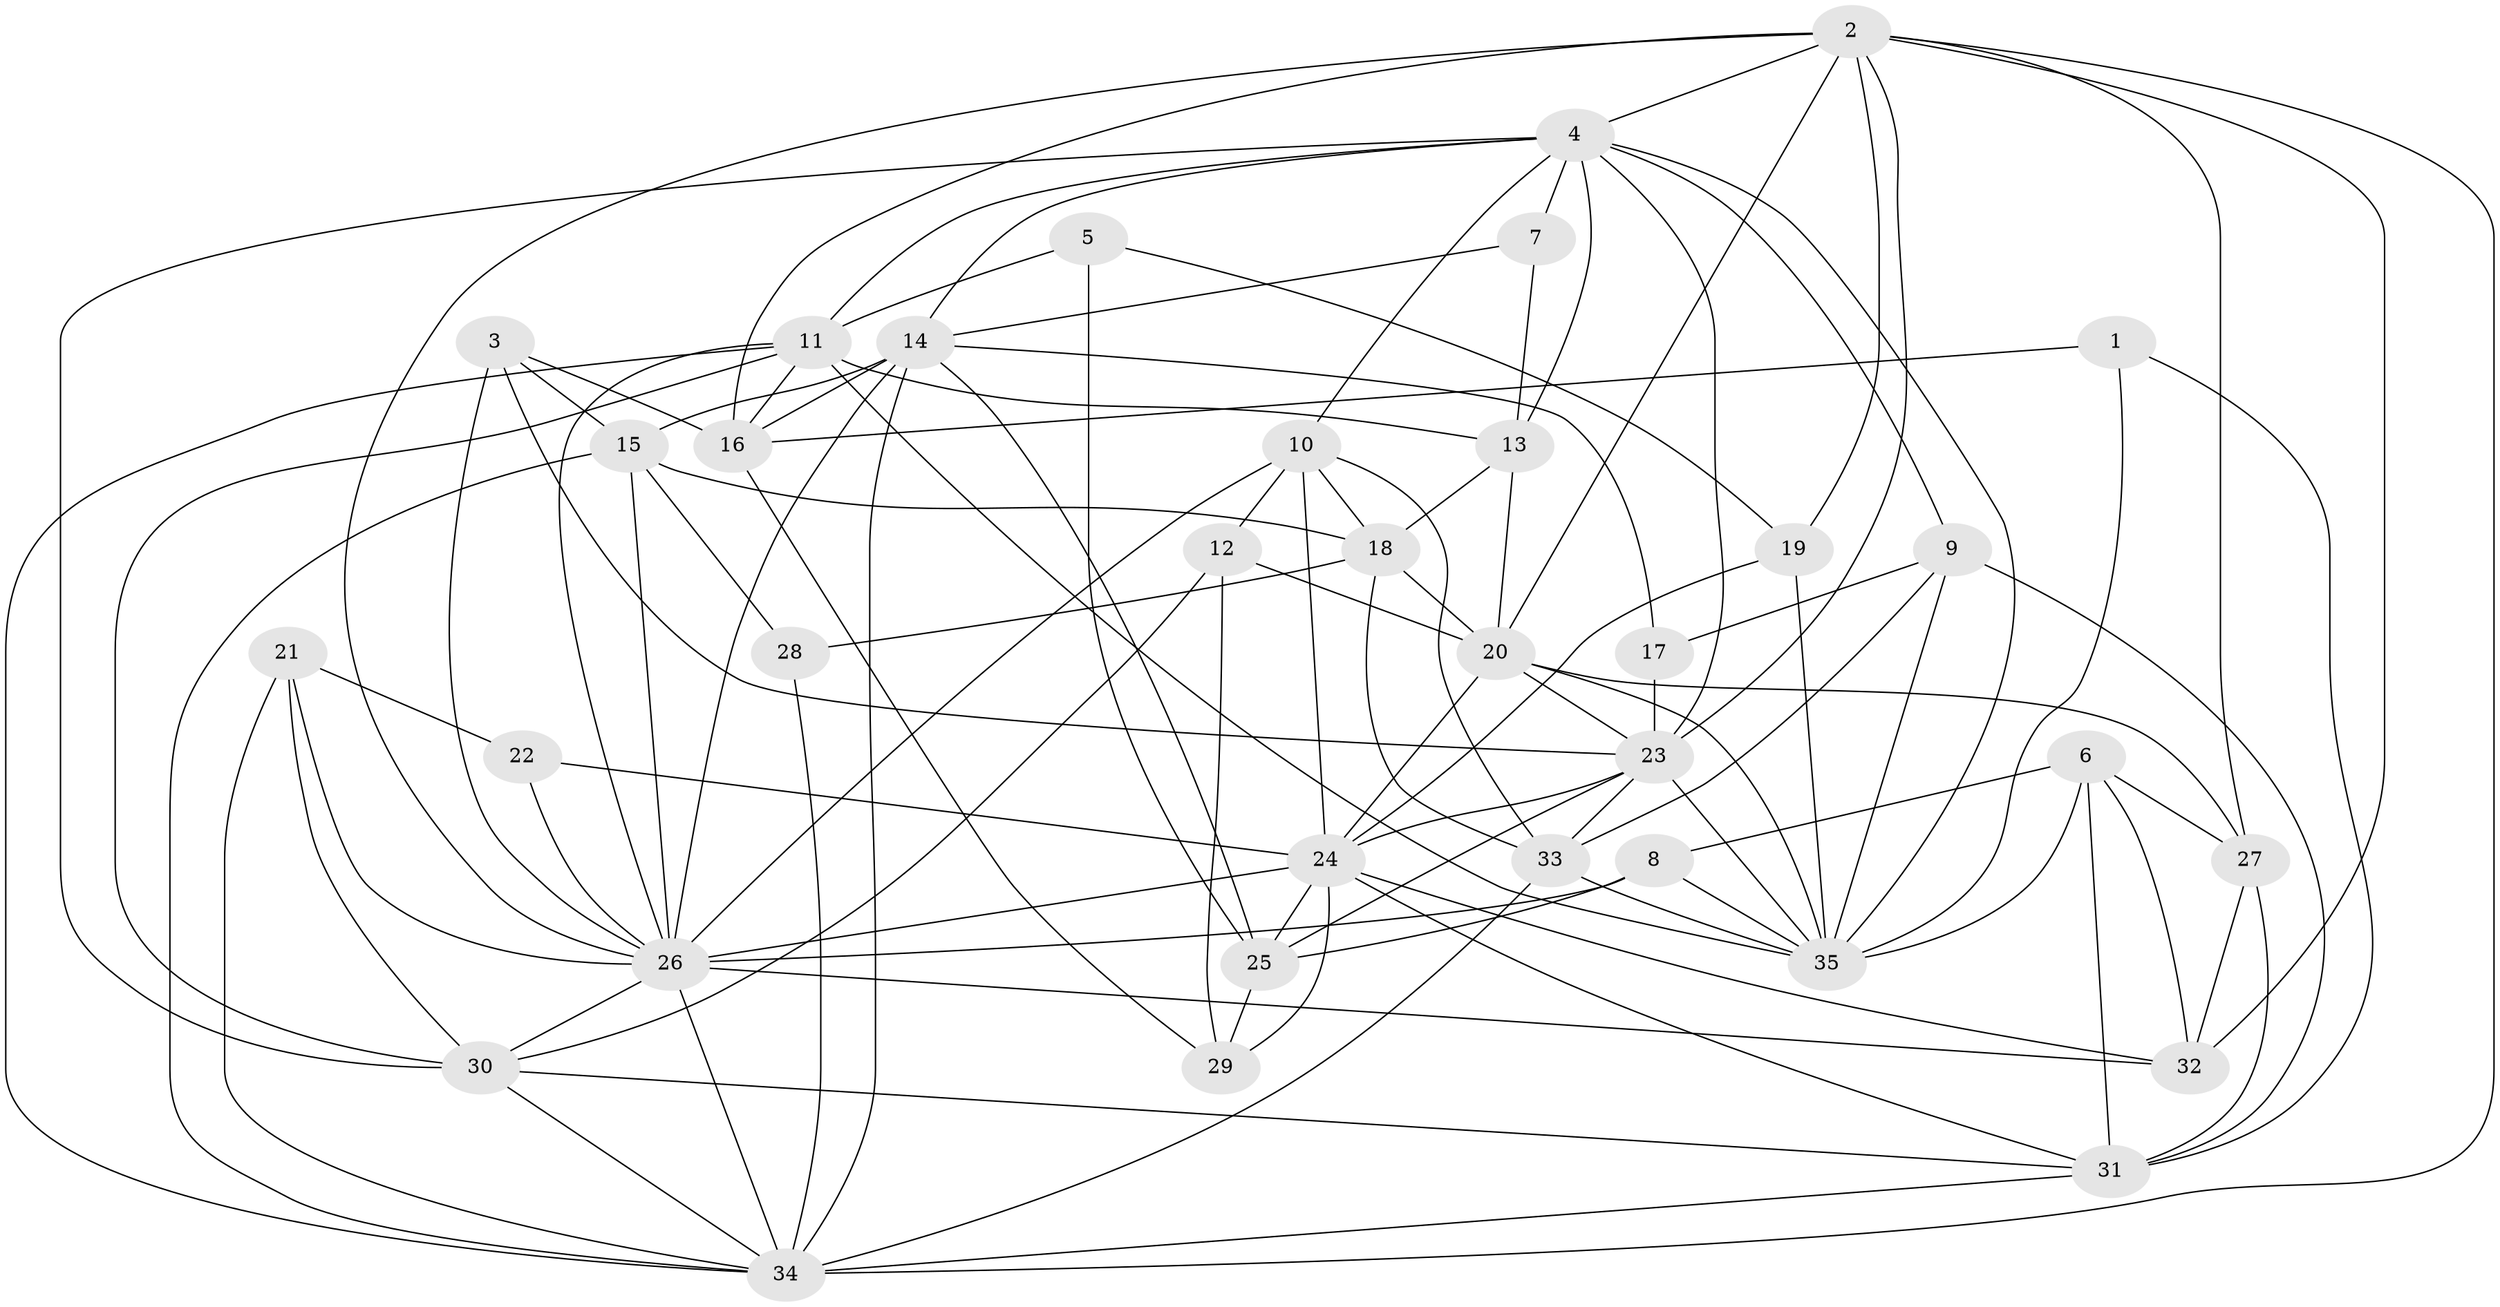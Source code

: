// original degree distribution, {3: 0.19767441860465115, 7: 0.03488372093023256, 4: 0.32558139534883723, 2: 0.1511627906976744, 5: 0.22093023255813954, 6: 0.05813953488372093, 9: 0.011627906976744186}
// Generated by graph-tools (version 1.1) at 2025/37/03/04/25 23:37:06]
// undirected, 35 vertices, 106 edges
graph export_dot {
  node [color=gray90,style=filled];
  1;
  2;
  3;
  4;
  5;
  6;
  7;
  8;
  9;
  10;
  11;
  12;
  13;
  14;
  15;
  16;
  17;
  18;
  19;
  20;
  21;
  22;
  23;
  24;
  25;
  26;
  27;
  28;
  29;
  30;
  31;
  32;
  33;
  34;
  35;
  1 -- 16 [weight=1.0];
  1 -- 31 [weight=1.0];
  1 -- 35 [weight=1.0];
  2 -- 4 [weight=1.0];
  2 -- 16 [weight=2.0];
  2 -- 19 [weight=1.0];
  2 -- 20 [weight=1.0];
  2 -- 23 [weight=1.0];
  2 -- 26 [weight=1.0];
  2 -- 27 [weight=1.0];
  2 -- 32 [weight=1.0];
  2 -- 34 [weight=1.0];
  3 -- 15 [weight=1.0];
  3 -- 16 [weight=1.0];
  3 -- 23 [weight=1.0];
  3 -- 26 [weight=2.0];
  4 -- 7 [weight=1.0];
  4 -- 9 [weight=1.0];
  4 -- 10 [weight=1.0];
  4 -- 11 [weight=1.0];
  4 -- 13 [weight=1.0];
  4 -- 14 [weight=2.0];
  4 -- 23 [weight=3.0];
  4 -- 30 [weight=2.0];
  4 -- 35 [weight=1.0];
  5 -- 11 [weight=1.0];
  5 -- 19 [weight=1.0];
  5 -- 25 [weight=1.0];
  6 -- 8 [weight=1.0];
  6 -- 27 [weight=1.0];
  6 -- 31 [weight=1.0];
  6 -- 32 [weight=1.0];
  6 -- 35 [weight=2.0];
  7 -- 13 [weight=1.0];
  7 -- 14 [weight=1.0];
  8 -- 25 [weight=1.0];
  8 -- 26 [weight=1.0];
  8 -- 35 [weight=1.0];
  9 -- 17 [weight=1.0];
  9 -- 31 [weight=1.0];
  9 -- 33 [weight=1.0];
  9 -- 35 [weight=1.0];
  10 -- 12 [weight=2.0];
  10 -- 18 [weight=1.0];
  10 -- 24 [weight=1.0];
  10 -- 26 [weight=1.0];
  10 -- 33 [weight=1.0];
  11 -- 13 [weight=1.0];
  11 -- 16 [weight=1.0];
  11 -- 26 [weight=1.0];
  11 -- 30 [weight=1.0];
  11 -- 34 [weight=1.0];
  11 -- 35 [weight=1.0];
  12 -- 20 [weight=1.0];
  12 -- 29 [weight=1.0];
  12 -- 30 [weight=1.0];
  13 -- 18 [weight=1.0];
  13 -- 20 [weight=1.0];
  14 -- 15 [weight=1.0];
  14 -- 16 [weight=2.0];
  14 -- 17 [weight=1.0];
  14 -- 25 [weight=1.0];
  14 -- 26 [weight=3.0];
  14 -- 34 [weight=1.0];
  15 -- 18 [weight=1.0];
  15 -- 26 [weight=1.0];
  15 -- 28 [weight=1.0];
  15 -- 34 [weight=1.0];
  16 -- 29 [weight=1.0];
  17 -- 23 [weight=1.0];
  18 -- 20 [weight=1.0];
  18 -- 28 [weight=1.0];
  18 -- 33 [weight=1.0];
  19 -- 24 [weight=1.0];
  19 -- 35 [weight=1.0];
  20 -- 23 [weight=1.0];
  20 -- 24 [weight=2.0];
  20 -- 27 [weight=1.0];
  20 -- 35 [weight=1.0];
  21 -- 22 [weight=1.0];
  21 -- 26 [weight=1.0];
  21 -- 30 [weight=1.0];
  21 -- 34 [weight=1.0];
  22 -- 24 [weight=1.0];
  22 -- 26 [weight=1.0];
  23 -- 24 [weight=1.0];
  23 -- 25 [weight=1.0];
  23 -- 33 [weight=1.0];
  23 -- 35 [weight=1.0];
  24 -- 25 [weight=1.0];
  24 -- 26 [weight=1.0];
  24 -- 29 [weight=1.0];
  24 -- 31 [weight=1.0];
  24 -- 32 [weight=1.0];
  25 -- 29 [weight=1.0];
  26 -- 30 [weight=1.0];
  26 -- 32 [weight=1.0];
  26 -- 34 [weight=1.0];
  27 -- 31 [weight=1.0];
  27 -- 32 [weight=1.0];
  28 -- 34 [weight=1.0];
  30 -- 31 [weight=1.0];
  30 -- 34 [weight=1.0];
  31 -- 34 [weight=1.0];
  33 -- 34 [weight=1.0];
  33 -- 35 [weight=2.0];
}
